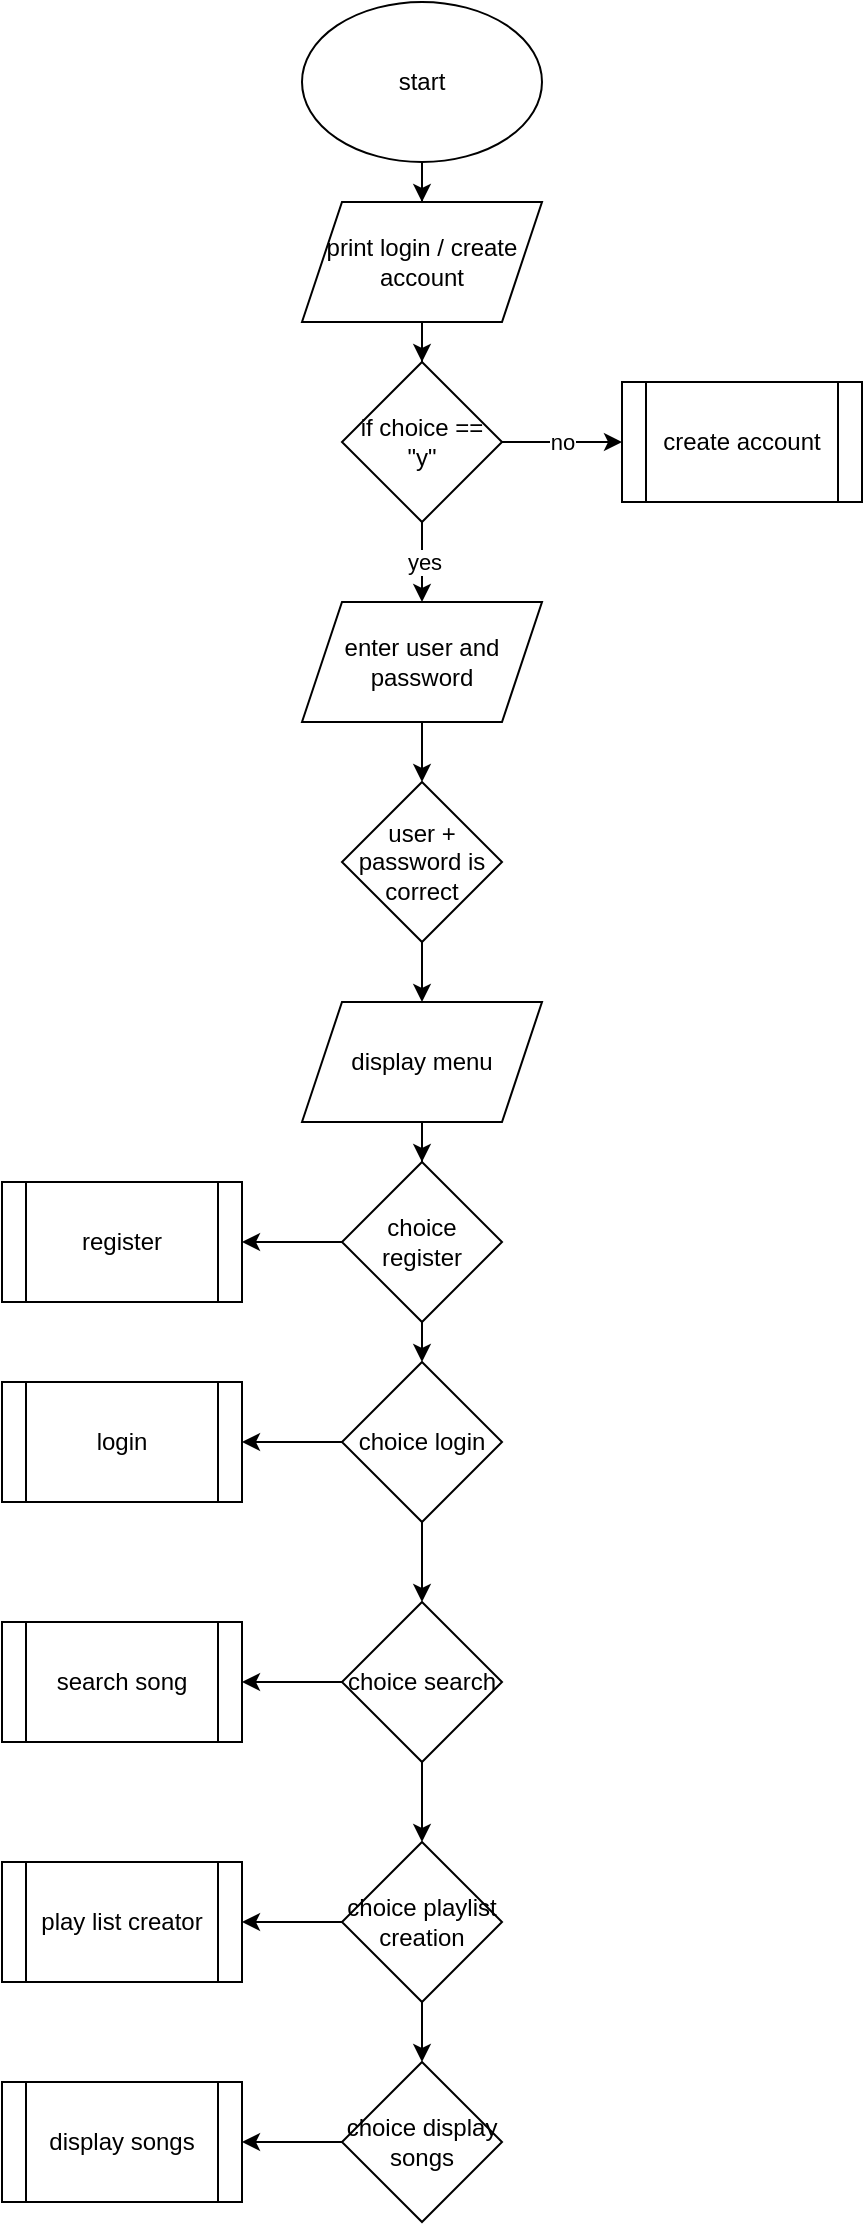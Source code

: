 <mxfile version="21.2.1" type="device">
  <diagram name="Page-1" id="njhEHM5acDZ1M3RtEC45">
    <mxGraphModel dx="765" dy="421" grid="1" gridSize="10" guides="1" tooltips="1" connect="1" arrows="1" fold="1" page="1" pageScale="1" pageWidth="827" pageHeight="1169" math="0" shadow="0">
      <root>
        <mxCell id="0" />
        <mxCell id="1" parent="0" />
        <mxCell id="J2l5HdpZWElJUbfmTTPZ-6" style="edgeStyle=orthogonalEdgeStyle;rounded=0;orthogonalLoop=1;jettySize=auto;html=1;entryX=0.5;entryY=0;entryDx=0;entryDy=0;" edge="1" parent="1" source="J2l5HdpZWElJUbfmTTPZ-1" target="J2l5HdpZWElJUbfmTTPZ-2">
          <mxGeometry relative="1" as="geometry" />
        </mxCell>
        <mxCell id="J2l5HdpZWElJUbfmTTPZ-1" value="start" style="ellipse;whiteSpace=wrap;html=1;" vertex="1" parent="1">
          <mxGeometry x="350" y="40" width="120" height="80" as="geometry" />
        </mxCell>
        <mxCell id="J2l5HdpZWElJUbfmTTPZ-7" style="edgeStyle=orthogonalEdgeStyle;rounded=0;orthogonalLoop=1;jettySize=auto;html=1;entryX=0.5;entryY=0;entryDx=0;entryDy=0;" edge="1" parent="1" source="J2l5HdpZWElJUbfmTTPZ-2" target="J2l5HdpZWElJUbfmTTPZ-3">
          <mxGeometry relative="1" as="geometry" />
        </mxCell>
        <mxCell id="J2l5HdpZWElJUbfmTTPZ-2" value="print login / create account" style="shape=parallelogram;perimeter=parallelogramPerimeter;whiteSpace=wrap;html=1;fixedSize=1;" vertex="1" parent="1">
          <mxGeometry x="350" y="140" width="120" height="60" as="geometry" />
        </mxCell>
        <mxCell id="J2l5HdpZWElJUbfmTTPZ-8" value="yes" style="edgeStyle=orthogonalEdgeStyle;rounded=0;orthogonalLoop=1;jettySize=auto;html=1;" edge="1" parent="1" source="J2l5HdpZWElJUbfmTTPZ-3">
          <mxGeometry relative="1" as="geometry">
            <mxPoint x="410" y="340" as="targetPoint" />
          </mxGeometry>
        </mxCell>
        <mxCell id="J2l5HdpZWElJUbfmTTPZ-14" value="no" style="edgeStyle=orthogonalEdgeStyle;rounded=0;orthogonalLoop=1;jettySize=auto;html=1;" edge="1" parent="1" source="J2l5HdpZWElJUbfmTTPZ-3" target="J2l5HdpZWElJUbfmTTPZ-13">
          <mxGeometry relative="1" as="geometry" />
        </mxCell>
        <mxCell id="J2l5HdpZWElJUbfmTTPZ-3" value="if choice == &quot;y&quot;" style="rhombus;whiteSpace=wrap;html=1;" vertex="1" parent="1">
          <mxGeometry x="370" y="220" width="80" height="80" as="geometry" />
        </mxCell>
        <mxCell id="J2l5HdpZWElJUbfmTTPZ-12" value="" style="edgeStyle=orthogonalEdgeStyle;rounded=0;orthogonalLoop=1;jettySize=auto;html=1;" edge="1" parent="1" source="J2l5HdpZWElJUbfmTTPZ-10" target="J2l5HdpZWElJUbfmTTPZ-11">
          <mxGeometry relative="1" as="geometry" />
        </mxCell>
        <mxCell id="J2l5HdpZWElJUbfmTTPZ-10" value="enter user and password" style="shape=parallelogram;perimeter=parallelogramPerimeter;whiteSpace=wrap;html=1;fixedSize=1;" vertex="1" parent="1">
          <mxGeometry x="350" y="340" width="120" height="60" as="geometry" />
        </mxCell>
        <mxCell id="J2l5HdpZWElJUbfmTTPZ-16" value="" style="edgeStyle=orthogonalEdgeStyle;rounded=0;orthogonalLoop=1;jettySize=auto;html=1;" edge="1" parent="1" source="J2l5HdpZWElJUbfmTTPZ-11" target="J2l5HdpZWElJUbfmTTPZ-15">
          <mxGeometry relative="1" as="geometry" />
        </mxCell>
        <mxCell id="J2l5HdpZWElJUbfmTTPZ-11" value="user + password is correct" style="rhombus;whiteSpace=wrap;html=1;" vertex="1" parent="1">
          <mxGeometry x="370" y="430" width="80" height="80" as="geometry" />
        </mxCell>
        <mxCell id="J2l5HdpZWElJUbfmTTPZ-13" value="create account" style="shape=process;whiteSpace=wrap;html=1;backgroundOutline=1;" vertex="1" parent="1">
          <mxGeometry x="510" y="230" width="120" height="60" as="geometry" />
        </mxCell>
        <mxCell id="J2l5HdpZWElJUbfmTTPZ-19" value="" style="edgeStyle=orthogonalEdgeStyle;rounded=0;orthogonalLoop=1;jettySize=auto;html=1;" edge="1" parent="1" source="J2l5HdpZWElJUbfmTTPZ-15" target="J2l5HdpZWElJUbfmTTPZ-17">
          <mxGeometry relative="1" as="geometry" />
        </mxCell>
        <mxCell id="J2l5HdpZWElJUbfmTTPZ-15" value="display menu" style="shape=parallelogram;perimeter=parallelogramPerimeter;whiteSpace=wrap;html=1;fixedSize=1;" vertex="1" parent="1">
          <mxGeometry x="350" y="540" width="120" height="60" as="geometry" />
        </mxCell>
        <mxCell id="J2l5HdpZWElJUbfmTTPZ-24" style="edgeStyle=orthogonalEdgeStyle;rounded=0;orthogonalLoop=1;jettySize=auto;html=1;exitX=0.5;exitY=1;exitDx=0;exitDy=0;entryX=0.5;entryY=0;entryDx=0;entryDy=0;" edge="1" parent="1" source="J2l5HdpZWElJUbfmTTPZ-17" target="J2l5HdpZWElJUbfmTTPZ-20">
          <mxGeometry relative="1" as="geometry" />
        </mxCell>
        <mxCell id="J2l5HdpZWElJUbfmTTPZ-33" style="edgeStyle=orthogonalEdgeStyle;rounded=0;orthogonalLoop=1;jettySize=auto;html=1;exitX=0;exitY=0.5;exitDx=0;exitDy=0;entryX=1;entryY=0.5;entryDx=0;entryDy=0;" edge="1" parent="1" source="J2l5HdpZWElJUbfmTTPZ-17" target="J2l5HdpZWElJUbfmTTPZ-28">
          <mxGeometry relative="1" as="geometry" />
        </mxCell>
        <mxCell id="J2l5HdpZWElJUbfmTTPZ-17" value="choice register" style="rhombus;whiteSpace=wrap;html=1;" vertex="1" parent="1">
          <mxGeometry x="370" y="620" width="80" height="80" as="geometry" />
        </mxCell>
        <mxCell id="J2l5HdpZWElJUbfmTTPZ-25" style="edgeStyle=orthogonalEdgeStyle;rounded=0;orthogonalLoop=1;jettySize=auto;html=1;exitX=0.5;exitY=1;exitDx=0;exitDy=0;entryX=0.5;entryY=0;entryDx=0;entryDy=0;" edge="1" parent="1" source="J2l5HdpZWElJUbfmTTPZ-20" target="J2l5HdpZWElJUbfmTTPZ-21">
          <mxGeometry relative="1" as="geometry" />
        </mxCell>
        <mxCell id="J2l5HdpZWElJUbfmTTPZ-34" style="edgeStyle=orthogonalEdgeStyle;rounded=0;orthogonalLoop=1;jettySize=auto;html=1;exitX=0;exitY=0.5;exitDx=0;exitDy=0;entryX=1;entryY=0.5;entryDx=0;entryDy=0;" edge="1" parent="1" source="J2l5HdpZWElJUbfmTTPZ-20" target="J2l5HdpZWElJUbfmTTPZ-29">
          <mxGeometry relative="1" as="geometry" />
        </mxCell>
        <mxCell id="J2l5HdpZWElJUbfmTTPZ-20" value="choice login" style="rhombus;whiteSpace=wrap;html=1;" vertex="1" parent="1">
          <mxGeometry x="370" y="720" width="80" height="80" as="geometry" />
        </mxCell>
        <mxCell id="J2l5HdpZWElJUbfmTTPZ-26" style="edgeStyle=orthogonalEdgeStyle;rounded=0;orthogonalLoop=1;jettySize=auto;html=1;exitX=0.5;exitY=1;exitDx=0;exitDy=0;entryX=0.5;entryY=0;entryDx=0;entryDy=0;" edge="1" parent="1" source="J2l5HdpZWElJUbfmTTPZ-21" target="J2l5HdpZWElJUbfmTTPZ-22">
          <mxGeometry relative="1" as="geometry" />
        </mxCell>
        <mxCell id="J2l5HdpZWElJUbfmTTPZ-35" style="edgeStyle=orthogonalEdgeStyle;rounded=0;orthogonalLoop=1;jettySize=auto;html=1;exitX=0;exitY=0.5;exitDx=0;exitDy=0;entryX=1;entryY=0.5;entryDx=0;entryDy=0;" edge="1" parent="1" source="J2l5HdpZWElJUbfmTTPZ-21" target="J2l5HdpZWElJUbfmTTPZ-30">
          <mxGeometry relative="1" as="geometry" />
        </mxCell>
        <mxCell id="J2l5HdpZWElJUbfmTTPZ-21" value="choice search" style="rhombus;whiteSpace=wrap;html=1;" vertex="1" parent="1">
          <mxGeometry x="370" y="840" width="80" height="80" as="geometry" />
        </mxCell>
        <mxCell id="J2l5HdpZWElJUbfmTTPZ-27" style="edgeStyle=orthogonalEdgeStyle;rounded=0;orthogonalLoop=1;jettySize=auto;html=1;exitX=0.5;exitY=1;exitDx=0;exitDy=0;" edge="1" parent="1" source="J2l5HdpZWElJUbfmTTPZ-22" target="J2l5HdpZWElJUbfmTTPZ-23">
          <mxGeometry relative="1" as="geometry" />
        </mxCell>
        <mxCell id="J2l5HdpZWElJUbfmTTPZ-36" style="edgeStyle=orthogonalEdgeStyle;rounded=0;orthogonalLoop=1;jettySize=auto;html=1;exitX=0;exitY=0.5;exitDx=0;exitDy=0;entryX=1;entryY=0.5;entryDx=0;entryDy=0;" edge="1" parent="1" source="J2l5HdpZWElJUbfmTTPZ-22" target="J2l5HdpZWElJUbfmTTPZ-31">
          <mxGeometry relative="1" as="geometry" />
        </mxCell>
        <mxCell id="J2l5HdpZWElJUbfmTTPZ-22" value="choice playlist creation" style="rhombus;whiteSpace=wrap;html=1;" vertex="1" parent="1">
          <mxGeometry x="370" y="960" width="80" height="80" as="geometry" />
        </mxCell>
        <mxCell id="J2l5HdpZWElJUbfmTTPZ-37" style="edgeStyle=orthogonalEdgeStyle;rounded=0;orthogonalLoop=1;jettySize=auto;html=1;exitX=0;exitY=0.5;exitDx=0;exitDy=0;entryX=1;entryY=0.5;entryDx=0;entryDy=0;" edge="1" parent="1" source="J2l5HdpZWElJUbfmTTPZ-23" target="J2l5HdpZWElJUbfmTTPZ-32">
          <mxGeometry relative="1" as="geometry" />
        </mxCell>
        <mxCell id="J2l5HdpZWElJUbfmTTPZ-23" value="choice display songs" style="rhombus;whiteSpace=wrap;html=1;" vertex="1" parent="1">
          <mxGeometry x="370" y="1070" width="80" height="80" as="geometry" />
        </mxCell>
        <mxCell id="J2l5HdpZWElJUbfmTTPZ-28" value="register" style="shape=process;whiteSpace=wrap;html=1;backgroundOutline=1;" vertex="1" parent="1">
          <mxGeometry x="200" y="630" width="120" height="60" as="geometry" />
        </mxCell>
        <mxCell id="J2l5HdpZWElJUbfmTTPZ-29" value="login" style="shape=process;whiteSpace=wrap;html=1;backgroundOutline=1;" vertex="1" parent="1">
          <mxGeometry x="200" y="730" width="120" height="60" as="geometry" />
        </mxCell>
        <mxCell id="J2l5HdpZWElJUbfmTTPZ-30" value="search song" style="shape=process;whiteSpace=wrap;html=1;backgroundOutline=1;" vertex="1" parent="1">
          <mxGeometry x="200" y="850" width="120" height="60" as="geometry" />
        </mxCell>
        <mxCell id="J2l5HdpZWElJUbfmTTPZ-31" value="play list creator" style="shape=process;whiteSpace=wrap;html=1;backgroundOutline=1;" vertex="1" parent="1">
          <mxGeometry x="200" y="970" width="120" height="60" as="geometry" />
        </mxCell>
        <mxCell id="J2l5HdpZWElJUbfmTTPZ-32" value="display songs" style="shape=process;whiteSpace=wrap;html=1;backgroundOutline=1;" vertex="1" parent="1">
          <mxGeometry x="200" y="1080" width="120" height="60" as="geometry" />
        </mxCell>
      </root>
    </mxGraphModel>
  </diagram>
</mxfile>
